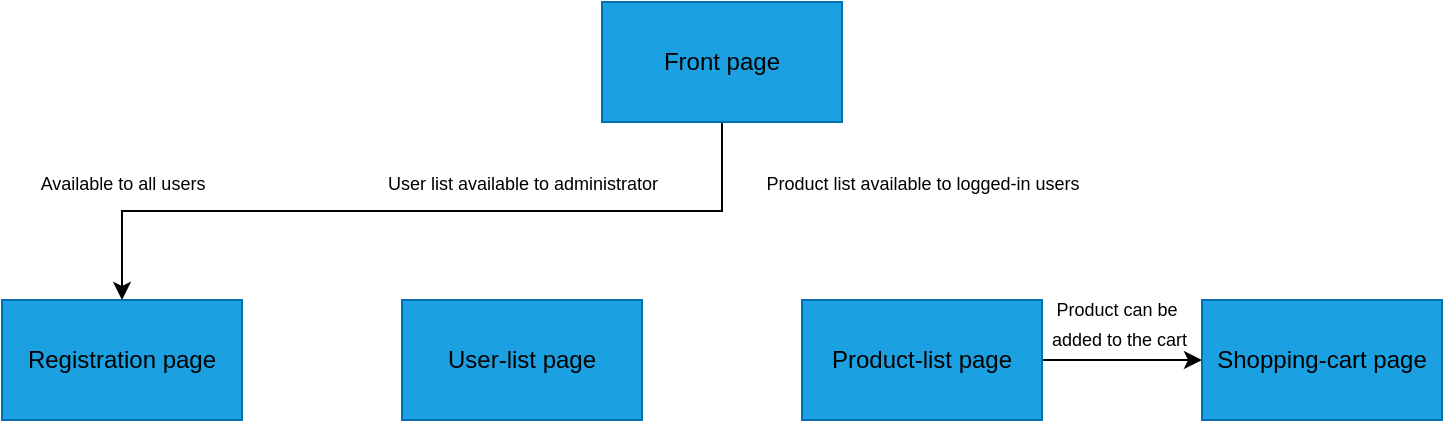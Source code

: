 <mxfile version="13.10.0" type="embed" pages="2">
    <diagram id="8_VX8Ra4IixBfOPotnvt" name="Page-2">
        <mxGraphModel dx="840" dy="401" grid="1" gridSize="10" guides="1" tooltips="1" connect="1" arrows="1" fold="1" page="1" pageScale="1" pageWidth="827" pageHeight="1169" math="0" shadow="0">
            <root>
                <mxCell id="0VAPw5uVnjP7SypxiRjC-0"/>
                <mxCell id="0VAPw5uVnjP7SypxiRjC-1" parent="0VAPw5uVnjP7SypxiRjC-0"/>
                <mxCell id="0VAPw5uVnjP7SypxiRjC-9" style="edgeStyle=orthogonalEdgeStyle;rounded=0;orthogonalLoop=1;jettySize=auto;html=1;exitX=0.5;exitY=1;exitDx=0;exitDy=0;entryX=0.5;entryY=0;entryDx=0;entryDy=0;" edge="1" parent="0VAPw5uVnjP7SypxiRjC-1" source="0VAPw5uVnjP7SypxiRjC-2" target="0VAPw5uVnjP7SypxiRjC-4">
                    <mxGeometry relative="1" as="geometry"/>
                </mxCell>
                <mxCell id="0VAPw5uVnjP7SypxiRjC-2" value="&lt;font color=&quot;#000000&quot;&gt;&lt;span style=&quot;background-color: rgb(27 , 161 , 226)&quot;&gt;Front page&lt;br&gt;&lt;/span&gt;&lt;/font&gt;" style="whiteSpace=wrap;html=1;fillColor=#1ba1e2;strokeColor=#006EAF;fontColor=#ffffff;" vertex="1" parent="0VAPw5uVnjP7SypxiRjC-1">
                    <mxGeometry x="360" y="40" width="120" height="60" as="geometry"/>
                </mxCell>
                <mxCell id="0VAPw5uVnjP7SypxiRjC-4" value="&lt;font color=&quot;#000000&quot;&gt;&lt;span style=&quot;background-color: rgb(27 , 161 , 226)&quot;&gt;Registration page&lt;br&gt;&lt;/span&gt;&lt;/font&gt;" style="whiteSpace=wrap;html=1;fillColor=#1ba1e2;strokeColor=#006EAF;fontColor=#ffffff;" vertex="1" parent="0VAPw5uVnjP7SypxiRjC-1">
                    <mxGeometry x="60" y="189" width="120" height="60" as="geometry"/>
                </mxCell>
                <mxCell id="0VAPw5uVnjP7SypxiRjC-5" value="&lt;font color=&quot;#000000&quot;&gt;&lt;span style=&quot;background-color: rgb(27 , 161 , 226)&quot;&gt;User-list page&lt;br&gt;&lt;/span&gt;&lt;/font&gt;" style="whiteSpace=wrap;html=1;fillColor=#1ba1e2;strokeColor=#006EAF;fontColor=#ffffff;" vertex="1" parent="0VAPw5uVnjP7SypxiRjC-1">
                    <mxGeometry x="260" y="189" width="120" height="60" as="geometry"/>
                </mxCell>
                <mxCell id="0VAPw5uVnjP7SypxiRjC-16" style="edgeStyle=none;rounded=0;orthogonalLoop=1;jettySize=auto;html=1;exitX=1;exitY=0.5;exitDx=0;exitDy=0;entryX=0;entryY=0.5;entryDx=0;entryDy=0;" edge="1" parent="0VAPw5uVnjP7SypxiRjC-1" source="0VAPw5uVnjP7SypxiRjC-6" target="0VAPw5uVnjP7SypxiRjC-7">
                    <mxGeometry relative="1" as="geometry"/>
                </mxCell>
                <mxCell id="0VAPw5uVnjP7SypxiRjC-6" value="&lt;font color=&quot;#000000&quot;&gt;&lt;span style=&quot;background-color: rgb(27 , 161 , 226)&quot;&gt;Product-list page&lt;br&gt;&lt;/span&gt;&lt;/font&gt;" style="whiteSpace=wrap;html=1;fillColor=#1ba1e2;strokeColor=#006EAF;fontColor=#ffffff;" vertex="1" parent="0VAPw5uVnjP7SypxiRjC-1">
                    <mxGeometry x="460" y="189" width="120" height="60" as="geometry"/>
                </mxCell>
                <mxCell id="0VAPw5uVnjP7SypxiRjC-7" value="&lt;font color=&quot;#000000&quot;&gt;&lt;span style=&quot;background-color: rgb(27 , 161 , 226)&quot;&gt;Shopping-cart page&lt;br&gt;&lt;/span&gt;&lt;/font&gt;" style="whiteSpace=wrap;html=1;fillColor=#1ba1e2;strokeColor=#006EAF;fontColor=#ffffff;" vertex="1" parent="0VAPw5uVnjP7SypxiRjC-1">
                    <mxGeometry x="660" y="189" width="120" height="60" as="geometry"/>
                </mxCell>
                <mxCell id="0VAPw5uVnjP7SypxiRjC-13" value="&lt;font style=&quot;font-size: 9px&quot;&gt;Available to all users&lt;/font&gt;" style="text;html=1;align=center;verticalAlign=middle;resizable=0;points=[];autosize=1;" vertex="1" parent="0VAPw5uVnjP7SypxiRjC-1">
                    <mxGeometry x="70" y="120" width="100" height="20" as="geometry"/>
                </mxCell>
                <mxCell id="0VAPw5uVnjP7SypxiRjC-14" value="&lt;font style=&quot;font-size: 9px&quot;&gt;User list available to administrator&lt;/font&gt;" style="text;html=1;align=center;verticalAlign=middle;resizable=0;points=[];autosize=1;" vertex="1" parent="0VAPw5uVnjP7SypxiRjC-1">
                    <mxGeometry x="245" y="120" width="150" height="20" as="geometry"/>
                </mxCell>
                <mxCell id="0VAPw5uVnjP7SypxiRjC-15" value="&lt;font style=&quot;font-size: 9px&quot;&gt;Product list available to logged-in users&lt;/font&gt;" style="text;html=1;align=center;verticalAlign=middle;resizable=0;points=[];autosize=1;" vertex="1" parent="0VAPw5uVnjP7SypxiRjC-1">
                    <mxGeometry x="435" y="120" width="170" height="20" as="geometry"/>
                </mxCell>
                <mxCell id="0VAPw5uVnjP7SypxiRjC-17" value="&lt;font style=&quot;font-size: 9px&quot;&gt;Product can be&lt;br&gt;&amp;nbsp;added to the cart&lt;/font&gt;" style="text;html=1;align=center;verticalAlign=middle;resizable=0;points=[];autosize=1;" vertex="1" parent="0VAPw5uVnjP7SypxiRjC-1">
                    <mxGeometry x="572" y="180" width="90" height="40" as="geometry"/>
                </mxCell>
            </root>
        </mxGraphModel>
    </diagram>
    <diagram id="kgpKYQtTHZ0yAKxKKP6v" name="Page-1">
        <mxGraphModel dx="650" dy="297" grid="1" gridSize="10" guides="1" tooltips="1" connect="1" arrows="1" fold="1" page="1" pageScale="1" pageWidth="850" pageHeight="1100" math="0" shadow="0">
            <root>
                <mxCell id="0"/>
                <mxCell id="1" parent="0"/>
                <mxCell id="nOQ_-ACKRYEplVazpKqP-90" value="find(email)" style="html=1;verticalAlign=bottom;endArrow=block;entryX=0.48;entryY=0.79;entryDx=0;entryDy=0;entryPerimeter=0;" parent="1" source="nOQ_-ACKRYEplVazpKqP-36" target="nOQ_-ACKRYEplVazpKqP-48" edge="1">
                    <mxGeometry width="80" relative="1" as="geometry">
                        <mxPoint x="2370" y="919.5" as="sourcePoint"/>
                        <mxPoint x="2450" y="919.5" as="targetPoint"/>
                    </mxGeometry>
                </mxCell>
                <mxCell id="3nuBFxr9cyL0pnOWT2aG-1" value="Webpage&#10;(Client)" style="shape=umlLifeline;perimeter=lifelinePerimeter;container=1;collapsible=0;recursiveResize=0;rounded=0;shadow=0;strokeWidth=1;" parent="1" vertex="1">
                    <mxGeometry x="220" y="440" width="100" height="300" as="geometry"/>
                </mxCell>
                <mxCell id="nOQ_-ACKRYEplVazpKqP-8" value="send given user details to server" style="html=1;verticalAlign=bottom;endArrow=block;" parent="3nuBFxr9cyL0pnOWT2aG-1" target="3nuBFxr9cyL0pnOWT2aG-5" edge="1">
                    <mxGeometry width="80" relative="1" as="geometry">
                        <mxPoint x="50" y="110" as="sourcePoint"/>
                        <mxPoint x="130" y="110" as="targetPoint"/>
                    </mxGeometry>
                </mxCell>
                <mxCell id="3nuBFxr9cyL0pnOWT2aG-5" value="Server" style="shape=umlLifeline;perimeter=lifelinePerimeter;container=1;collapsible=0;recursiveResize=0;rounded=0;shadow=0;strokeWidth=1;" parent="1" vertex="1">
                    <mxGeometry x="420" y="440" width="100" height="300" as="geometry"/>
                </mxCell>
                <mxCell id="nOQ_-ACKRYEplVazpKqP-16" value="create user" style="html=1;verticalAlign=bottom;endArrow=block;" parent="3nuBFxr9cyL0pnOWT2aG-5" target="SXvCzZ8Amg8NsQMC8TH4-1" edge="1">
                    <mxGeometry width="80" relative="1" as="geometry">
                        <mxPoint x="50" y="160" as="sourcePoint"/>
                        <mxPoint x="130" y="160" as="targetPoint"/>
                    </mxGeometry>
                </mxCell>
                <mxCell id="3nuBFxr9cyL0pnOWT2aG-7" value="return" style="verticalAlign=bottom;endArrow=open;dashed=1;endSize=8;exitX=0;exitY=0.95;shadow=0;strokeWidth=1;" parent="1" source="3nuBFxr9cyL0pnOWT2aG-6" target="3nuBFxr9cyL0pnOWT2aG-2" edge="1">
                    <mxGeometry relative="1" as="geometry">
                        <mxPoint x="255" y="486" as="targetPoint"/>
                    </mxGeometry>
                </mxCell>
                <mxCell id="3nuBFxr9cyL0pnOWT2aG-8" value="dispatch" style="verticalAlign=bottom;endArrow=block;entryX=0;entryY=0;shadow=0;strokeWidth=1;" parent="1" source="3nuBFxr9cyL0pnOWT2aG-2" target="3nuBFxr9cyL0pnOWT2aG-6" edge="1">
                    <mxGeometry relative="1" as="geometry">
                        <mxPoint x="255" y="410" as="sourcePoint"/>
                    </mxGeometry>
                </mxCell>
                <mxCell id="3nuBFxr9cyL0pnOWT2aG-9" value="callback" style="verticalAlign=bottom;endArrow=block;entryX=1;entryY=0;shadow=0;strokeWidth=1;" parent="1" source="3nuBFxr9cyL0pnOWT2aG-6" target="3nuBFxr9cyL0pnOWT2aG-4" edge="1">
                    <mxGeometry relative="1" as="geometry">
                        <mxPoint x="220" y="450" as="sourcePoint"/>
                    </mxGeometry>
                </mxCell>
                <mxCell id="3nuBFxr9cyL0pnOWT2aG-10" value="return" style="verticalAlign=bottom;endArrow=open;dashed=1;endSize=8;exitX=1;exitY=0.95;shadow=0;strokeWidth=1;" parent="1" source="3nuBFxr9cyL0pnOWT2aG-4" target="3nuBFxr9cyL0pnOWT2aG-6" edge="1">
                    <mxGeometry relative="1" as="geometry">
                        <mxPoint x="220" y="507" as="targetPoint"/>
                    </mxGeometry>
                </mxCell>
                <mxCell id="SXvCzZ8Amg8NsQMC8TH4-1" value="MongoDB &#10;database&#10;" style="shape=umlLifeline;perimeter=lifelinePerimeter;container=1;collapsible=0;recursiveResize=0;rounded=0;shadow=0;strokeWidth=1;size=40;" parent="1" vertex="1">
                    <mxGeometry x="640" y="440" width="100" height="300" as="geometry"/>
                </mxCell>
                <mxCell id="nOQ_-ACKRYEplVazpKqP-9" value="verify email does not exist" style="html=1;verticalAlign=bottom;endArrow=block;" parent="SXvCzZ8Amg8NsQMC8TH4-1" source="3nuBFxr9cyL0pnOWT2aG-5" edge="1">
                    <mxGeometry width="80" relative="1" as="geometry">
                        <mxPoint x="-110" y="120" as="sourcePoint"/>
                        <mxPoint x="50" y="120" as="targetPoint"/>
                    </mxGeometry>
                </mxCell>
                <mxCell id="nOQ_-ACKRYEplVazpKqP-1" value="Actor" style="shape=umlActor;verticalLabelPosition=bottom;verticalAlign=top;html=1;outlineConnect=0;" parent="1" vertex="1">
                    <mxGeometry x="80" y="430" width="30" height="60" as="geometry"/>
                </mxCell>
                <mxCell id="nOQ_-ACKRYEplVazpKqP-2" value="" style="endArrow=none;dashed=1;html=1;" parent="1" target="nOQ_-ACKRYEplVazpKqP-1" edge="1">
                    <mxGeometry width="50" height="50" relative="1" as="geometry">
                        <mxPoint x="95" y="740" as="sourcePoint"/>
                        <mxPoint x="450" y="400" as="targetPoint"/>
                    </mxGeometry>
                </mxCell>
                <mxCell id="nOQ_-ACKRYEplVazpKqP-4" value="" style="endArrow=classic;html=1;" parent="1" target="3nuBFxr9cyL0pnOWT2aG-1" edge="1">
                    <mxGeometry width="50" height="50" relative="1" as="geometry">
                        <mxPoint x="100" y="540" as="sourcePoint"/>
                        <mxPoint x="240" y="540" as="targetPoint"/>
                    </mxGeometry>
                </mxCell>
                <mxCell id="nOQ_-ACKRYEplVazpKqP-5" value="click register button" style="edgeLabel;html=1;align=center;verticalAlign=middle;resizable=0;points=[];" parent="nOQ_-ACKRYEplVazpKqP-4" vertex="1" connectable="0">
                    <mxGeometry x="-0.162" y="1" relative="1" as="geometry">
                        <mxPoint x="9" y="-9" as="offset"/>
                    </mxGeometry>
                </mxCell>
                <mxCell id="3nuBFxr9cyL0pnOWT2aG-4" value="" style="points=[];perimeter=orthogonalPerimeter;rounded=0;shadow=0;strokeWidth=1;" parent="1" vertex="1">
                    <mxGeometry x="240" y="1100" width="10" height="80" as="geometry"/>
                </mxCell>
                <mxCell id="SXvCzZ8Amg8NsQMC8TH4-2" value="" style="points=[];perimeter=orthogonalPerimeter;rounded=0;shadow=0;strokeWidth=1;" parent="1" vertex="1">
                    <mxGeometry x="630" y="1050" width="10" height="160" as="geometry"/>
                </mxCell>
                <mxCell id="nOQ_-ACKRYEplVazpKqP-14" value="email ok" style="html=1;verticalAlign=bottom;endArrow=open;dashed=1;endSize=8;" parent="1" target="3nuBFxr9cyL0pnOWT2aG-5" edge="1">
                    <mxGeometry relative="1" as="geometry">
                        <mxPoint x="690" y="580" as="sourcePoint"/>
                        <mxPoint x="610" y="580" as="targetPoint"/>
                    </mxGeometry>
                </mxCell>
                <mxCell id="3nuBFxr9cyL0pnOWT2aG-6" value="" style="points=[];perimeter=orthogonalPerimeter;rounded=0;shadow=0;strokeWidth=1;" parent="1" vertex="1">
                    <mxGeometry x="460" y="1050" width="10" height="160" as="geometry"/>
                </mxCell>
                <mxCell id="3nuBFxr9cyL0pnOWT2aG-2" value="" style="points=[];perimeter=orthogonalPerimeter;rounded=0;shadow=0;strokeWidth=1;" parent="1" vertex="1">
                    <mxGeometry x="220" y="1050" width="10" height="190" as="geometry"/>
                </mxCell>
                <mxCell id="nOQ_-ACKRYEplVazpKqP-17" value="register.html&#10;(Client)" style="shape=umlLifeline;perimeter=lifelinePerimeter;container=1;collapsible=0;recursiveResize=0;rounded=0;shadow=0;strokeWidth=1;" parent="1" vertex="1">
                    <mxGeometry x="960" y="440" width="100" height="600" as="geometry"/>
                </mxCell>
                <mxCell id="nOQ_-ACKRYEplVazpKqP-19" value="index.js &#10;(Server)" style="shape=umlLifeline;perimeter=lifelinePerimeter;container=1;collapsible=0;recursiveResize=0;rounded=0;shadow=0;strokeWidth=1;" parent="1" vertex="1">
                    <mxGeometry x="1590" y="440" width="100" height="610" as="geometry"/>
                </mxCell>
                <mxCell id="nOQ_-ACKRYEplVazpKqP-25" value="" style="endArrow=classic;html=1;" parent="1" source="nOQ_-ACKRYEplVazpKqP-62" edge="1">
                    <mxGeometry width="50" height="50" relative="1" as="geometry">
                        <mxPoint x="840" y="520" as="sourcePoint"/>
                        <mxPoint x="1008" y="526" as="targetPoint"/>
                    </mxGeometry>
                </mxCell>
                <mxCell id="nOQ_-ACKRYEplVazpKqP-26" value="click &quot;Register&quot; button" style="edgeLabel;html=1;align=center;verticalAlign=middle;resizable=0;points=[];" parent="nOQ_-ACKRYEplVazpKqP-25" vertex="1" connectable="0">
                    <mxGeometry x="-0.162" y="1" relative="1" as="geometry">
                        <mxPoint x="9" y="-9" as="offset"/>
                    </mxGeometry>
                </mxCell>
                <mxCell id="nOQ_-ACKRYEplVazpKqP-28" value="VIEW" style="text;html=1;align=center;verticalAlign=middle;resizable=0;points=[];autosize=1;" parent="1" vertex="1">
                    <mxGeometry x="985" y="380" width="50" height="20" as="geometry"/>
                </mxCell>
                <mxCell id="nOQ_-ACKRYEplVazpKqP-29" value="register.js&#10;(Client)" style="shape=umlLifeline;perimeter=lifelinePerimeter;container=1;collapsible=0;recursiveResize=0;rounded=0;shadow=0;strokeWidth=1;" parent="1" vertex="1">
                    <mxGeometry x="1160" y="440" width="100" height="600" as="geometry"/>
                </mxCell>
                <mxCell id="nOQ_-ACKRYEplVazpKqP-32" value="postOrPutJSON(url, method, userData)" style="html=1;verticalAlign=bottom;endArrow=block;" parent="nOQ_-ACKRYEplVazpKqP-29" target="nOQ_-ACKRYEplVazpKqP-31" edge="1">
                    <mxGeometry width="80" relative="1" as="geometry">
                        <mxPoint x="50" y="110" as="sourcePoint"/>
                        <mxPoint x="130" y="110" as="targetPoint"/>
                    </mxGeometry>
                </mxCell>
                <mxCell id="nOQ_-ACKRYEplVazpKqP-31" value="utils.js&#10;(Client)" style="shape=umlLifeline;perimeter=lifelinePerimeter;container=1;collapsible=0;recursiveResize=0;rounded=0;shadow=0;strokeWidth=1;" parent="1" vertex="1">
                    <mxGeometry x="1390" y="440" width="100" height="610" as="geometry"/>
                </mxCell>
                <mxCell id="nOQ_-ACKRYEplVazpKqP-33" value="fetch(method:POST, ..., body: userData)&amp;nbsp;" style="html=1;verticalAlign=bottom;endArrow=block;" parent="nOQ_-ACKRYEplVazpKqP-31" target="nOQ_-ACKRYEplVazpKqP-19" edge="1">
                    <mxGeometry width="80" relative="1" as="geometry">
                        <mxPoint x="50" y="120" as="sourcePoint"/>
                        <mxPoint x="130" y="120" as="targetPoint"/>
                    </mxGeometry>
                </mxCell>
                <mxCell id="nOQ_-ACKRYEplVazpKqP-30" value="submitNewUserHandler(event)&amp;nbsp;" style="html=1;verticalAlign=bottom;endArrow=block;" parent="1" target="nOQ_-ACKRYEplVazpKqP-29" edge="1">
                    <mxGeometry width="80" relative="1" as="geometry">
                        <mxPoint x="1020" y="543" as="sourcePoint"/>
                        <mxPoint x="1140" y="540" as="targetPoint"/>
                    </mxGeometry>
                </mxCell>
                <mxCell id="nOQ_-ACKRYEplVazpKqP-34" value="routes.js &#10;(Server)" style="shape=umlLifeline;perimeter=lifelinePerimeter;container=1;collapsible=0;recursiveResize=0;rounded=0;shadow=0;strokeWidth=1;" parent="1" vertex="1">
                    <mxGeometry x="1800" y="440" width="100" height="610" as="geometry"/>
                </mxCell>
                <mxCell id="nOQ_-ACKRYEplVazpKqP-37" value="routeToUserRegister(request, response)" style="html=1;verticalAlign=bottom;endArrow=block;" parent="nOQ_-ACKRYEplVazpKqP-34" edge="1">
                    <mxGeometry width="80" relative="1" as="geometry">
                        <mxPoint x="50" y="130" as="sourcePoint"/>
                        <mxPoint x="240" y="130" as="targetPoint"/>
                    </mxGeometry>
                </mxCell>
                <mxCell id="nOQ_-ACKRYEplVazpKqP-36" value="users.js &#10;(Server)" style="shape=umlLifeline;perimeter=lifelinePerimeter;container=1;collapsible=0;recursiveResize=0;rounded=0;shadow=0;strokeWidth=1;" parent="1" vertex="1">
                    <mxGeometry x="2000" y="440" width="100" height="610" as="geometry"/>
                </mxCell>
                <mxCell id="nOQ_-ACKRYEplVazpKqP-44" value="isJson(request)" style="html=1;verticalAlign=bottom;endArrow=block;" parent="nOQ_-ACKRYEplVazpKqP-36" target="nOQ_-ACKRYEplVazpKqP-43" edge="1">
                    <mxGeometry width="80" relative="1" as="geometry">
                        <mxPoint x="50" y="140" as="sourcePoint"/>
                        <mxPoint x="130" y="140" as="targetPoint"/>
                    </mxGeometry>
                </mxCell>
                <mxCell id="nOQ_-ACKRYEplVazpKqP-88" value="registerUser(response, userData)" style="edgeStyle=orthogonalEdgeStyle;html=1;align=left;spacingLeft=2;endArrow=block;rounded=0;entryX=1;entryY=0;" parent="nOQ_-ACKRYEplVazpKqP-36" target="nOQ_-ACKRYEplVazpKqP-87" edge="1">
                    <mxGeometry relative="1" as="geometry">
                        <mxPoint x="50" y="440" as="sourcePoint"/>
                        <Array as="points">
                            <mxPoint x="75" y="440"/>
                        </Array>
                    </mxGeometry>
                </mxCell>
                <mxCell id="nOQ_-ACKRYEplVazpKqP-87" value="" style="html=1;points=[];perimeter=orthogonalPerimeter;" parent="nOQ_-ACKRYEplVazpKqP-36" vertex="1">
                    <mxGeometry x="45" y="460" width="15" height="40" as="geometry"/>
                </mxCell>
                <mxCell id="nOQ_-ACKRYEplVazpKqP-35" value="requestHandler(request, response)" style="html=1;verticalAlign=bottom;endArrow=block;" parent="1" target="nOQ_-ACKRYEplVazpKqP-34" edge="1">
                    <mxGeometry width="80" relative="1" as="geometry">
                        <mxPoint x="1650" y="565" as="sourcePoint"/>
                        <mxPoint x="1720" y="560" as="targetPoint"/>
                    </mxGeometry>
                </mxCell>
                <mxCell id="nOQ_-ACKRYEplVazpKqP-38" value="CONTROLLER" style="text;html=1;align=center;verticalAlign=middle;resizable=0;points=[];autosize=1;" parent="1" vertex="1">
                    <mxGeometry x="2000" y="380" width="100" height="20" as="geometry"/>
                </mxCell>
                <mxCell id="nOQ_-ACKRYEplVazpKqP-41" value="Alternative" style="shape=umlFrame;whiteSpace=wrap;html=1;width=70;height=40;" parent="1" vertex="1">
                    <mxGeometry x="400" y="170" width="320" height="200" as="geometry"/>
                </mxCell>
                <mxCell id="nOQ_-ACKRYEplVazpKqP-43" value="requestUtils.js &#10;(Server)" style="shape=umlLifeline;perimeter=lifelinePerimeter;container=1;collapsible=0;recursiveResize=0;rounded=0;shadow=0;strokeWidth=1;" parent="1" vertex="1">
                    <mxGeometry x="2200" y="440" width="100" height="600" as="geometry"/>
                </mxCell>
                <mxCell id="nOQ_-ACKRYEplVazpKqP-46" value="responseUtils.js &#10;(Server)" style="shape=umlLifeline;perimeter=lifelinePerimeter;container=1;collapsible=0;recursiveResize=0;rounded=0;shadow=0;strokeWidth=1;" parent="1" vertex="1">
                    <mxGeometry x="2400" y="440" width="100" height="610" as="geometry"/>
                </mxCell>
                <mxCell id="nOQ_-ACKRYEplVazpKqP-73" value="sendJson(response, { error: errorMsg }, 400)" style="edgeStyle=orthogonalEdgeStyle;html=1;align=left;spacingLeft=2;endArrow=block;rounded=0;entryX=1;entryY=0;" parent="nOQ_-ACKRYEplVazpKqP-46" target="nOQ_-ACKRYEplVazpKqP-72" edge="1">
                    <mxGeometry relative="1" as="geometry">
                        <mxPoint x="50" y="210" as="sourcePoint"/>
                        <Array as="points">
                            <mxPoint x="75" y="210"/>
                        </Array>
                    </mxGeometry>
                </mxCell>
                <mxCell id="nOQ_-ACKRYEplVazpKqP-75" value="" style="html=1;points=[];perimeter=orthogonalPerimeter;" parent="nOQ_-ACKRYEplVazpKqP-46" vertex="1">
                    <mxGeometry x="45" y="180" width="10" height="100" as="geometry"/>
                </mxCell>
                <mxCell id="nOQ_-ACKRYEplVazpKqP-72" value="" style="html=1;points=[];perimeter=orthogonalPerimeter;" parent="nOQ_-ACKRYEplVazpKqP-46" vertex="1">
                    <mxGeometry x="45" y="230" width="15" height="40" as="geometry"/>
                </mxCell>
                <mxCell id="nOQ_-ACKRYEplVazpKqP-48" value="user.js &#10;(Server)" style="shape=umlLifeline;perimeter=lifelinePerimeter;container=1;collapsible=0;recursiveResize=0;rounded=0;shadow=0;strokeWidth=1;" parent="1" vertex="1">
                    <mxGeometry x="2600" y="440" width="100" height="610" as="geometry"/>
                </mxCell>
                <mxCell id="nOQ_-ACKRYEplVazpKqP-91" value="users.find(email)" style="html=1;verticalAlign=bottom;endArrow=block;" parent="nOQ_-ACKRYEplVazpKqP-48" target="nOQ_-ACKRYEplVazpKqP-56" edge="1">
                    <mxGeometry width="80" relative="1" as="geometry">
                        <mxPoint x="50" y="490" as="sourcePoint"/>
                        <mxPoint x="130" y="490" as="targetPoint"/>
                    </mxGeometry>
                </mxCell>
                <mxCell id="nOQ_-ACKRYEplVazpKqP-49" value="responseUtils.badReques(res, msg)" style="html=1;verticalAlign=bottom;endArrow=block;" parent="1" source="nOQ_-ACKRYEplVazpKqP-36" edge="1">
                    <mxGeometry width="80" relative="1" as="geometry">
                        <mxPoint x="2250" y="630" as="sourcePoint"/>
                        <mxPoint x="2450" y="630.5" as="targetPoint"/>
                    </mxGeometry>
                </mxCell>
                <mxCell id="nOQ_-ACKRYEplVazpKqP-52" value="return false" style="html=1;verticalAlign=bottom;endArrow=open;dashed=1;endSize=8;" parent="1" source="nOQ_-ACKRYEplVazpKqP-43" edge="1">
                    <mxGeometry relative="1" as="geometry">
                        <mxPoint x="2250" y="600" as="sourcePoint"/>
                        <mxPoint x="2060" y="654" as="targetPoint"/>
                    </mxGeometry>
                </mxCell>
                <mxCell id="nOQ_-ACKRYEplVazpKqP-54" value="If request content type &lt;br&gt;is not application/json" style="text;html=1;align=center;verticalAlign=middle;resizable=0;points=[];autosize=1;" parent="1" vertex="1">
                    <mxGeometry x="1050" y="590" width="130" height="30" as="geometry"/>
                </mxCell>
                <mxCell id="nOQ_-ACKRYEplVazpKqP-56" value="MongoDB&#10;(database)" style="shape=umlLifeline;perimeter=lifelinePerimeter;container=1;collapsible=0;recursiveResize=0;rounded=0;shadow=0;strokeWidth=1;" parent="1" vertex="1">
                    <mxGeometry x="2800" y="440" width="100" height="610" as="geometry"/>
                </mxCell>
                <mxCell id="nOQ_-ACKRYEplVazpKqP-57" value="response.end(JSON.stringify(payload)" style="html=1;verticalAlign=bottom;endArrow=open;dashed=1;endSize=8;" parent="1" target="nOQ_-ACKRYEplVazpKqP-31" edge="1">
                    <mxGeometry relative="1" as="geometry">
                        <mxPoint x="2440" y="699" as="sourcePoint"/>
                        <mxPoint x="2370" y="650" as="targetPoint"/>
                    </mxGeometry>
                </mxCell>
                <mxCell id="nOQ_-ACKRYEplVazpKqP-58" value="return response" style="html=1;verticalAlign=bottom;endArrow=open;dashed=1;endSize=8;" parent="1" edge="1">
                    <mxGeometry relative="1" as="geometry">
                        <mxPoint x="1430" y="710" as="sourcePoint"/>
                        <mxPoint x="1210" y="710" as="targetPoint"/>
                    </mxGeometry>
                </mxCell>
                <mxCell id="nOQ_-ACKRYEplVazpKqP-59" value="createNotification&lt;br&gt;(response.error, notificationContainer, false);" style="html=1;verticalAlign=bottom;endArrow=block;" parent="1" target="nOQ_-ACKRYEplVazpKqP-31" edge="1">
                    <mxGeometry x="0.003" width="80" relative="1" as="geometry">
                        <mxPoint x="1220" y="744" as="sourcePoint"/>
                        <mxPoint x="1330" y="680" as="targetPoint"/>
                        <mxPoint as="offset"/>
                    </mxGeometry>
                </mxCell>
                <mxCell id="nOQ_-ACKRYEplVazpKqP-60" value="MODEL" style="text;html=1;align=center;verticalAlign=middle;resizable=0;points=[];autosize=1;" parent="1" vertex="1">
                    <mxGeometry x="2620" y="380" width="60" height="20" as="geometry"/>
                </mxCell>
                <mxCell id="nOQ_-ACKRYEplVazpKqP-61" value="append html-document with temporary warning &quot;Bad Request&quot;" style="html=1;verticalAlign=bottom;endArrow=open;dashed=1;endSize=8;" parent="1" target="nOQ_-ACKRYEplVazpKqP-17" edge="1">
                    <mxGeometry relative="1" as="geometry">
                        <mxPoint x="1430" y="769" as="sourcePoint"/>
                        <mxPoint x="890" y="730" as="targetPoint"/>
                    </mxGeometry>
                </mxCell>
                <mxCell id="nOQ_-ACKRYEplVazpKqP-62" value="" style="shape=umlLifeline;participant=umlActor;perimeter=lifelinePerimeter;whiteSpace=wrap;html=1;container=1;collapsible=0;recursiveResize=0;verticalAlign=top;spacingTop=36;outlineConnect=0;" parent="1" vertex="1">
                    <mxGeometry x="820" y="440" width="20" height="600" as="geometry"/>
                </mxCell>
                <mxCell id="nOQ_-ACKRYEplVazpKqP-77" value="parseBodyJson(request)" style="html=1;verticalAlign=bottom;endArrow=block;" parent="1" target="nOQ_-ACKRYEplVazpKqP-43" edge="1">
                    <mxGeometry width="80" relative="1" as="geometry">
                        <mxPoint x="2060" y="841" as="sourcePoint"/>
                        <mxPoint x="2130" y="850" as="targetPoint"/>
                    </mxGeometry>
                </mxCell>
                <mxCell id="nOQ_-ACKRYEplVazpKqP-89" value="" style="html=1;points=[];perimeter=orthogonalPerimeter;" parent="1" vertex="1">
                    <mxGeometry x="2045" y="540" width="10" height="470" as="geometry"/>
                </mxCell>
                <mxCell id="nOQ_-ACKRYEplVazpKqP-47" value="opt" style="shape=umlFrame;whiteSpace=wrap;html=1;" parent="1" vertex="1">
                    <mxGeometry x="985" y="590" width="1750" height="210" as="geometry"/>
                </mxCell>
                <mxCell id="nOQ_-ACKRYEplVazpKqP-78" value="return JSON data as userData" style="html=1;verticalAlign=bottom;endArrow=open;dashed=1;endSize=8;" parent="1" target="nOQ_-ACKRYEplVazpKqP-36" edge="1">
                    <mxGeometry relative="1" as="geometry">
                        <mxPoint x="2250" y="860" as="sourcePoint"/>
                        <mxPoint x="2170" y="860" as="targetPoint"/>
                    </mxGeometry>
                </mxCell>
                <mxCell id="nOQ_-ACKRYEplVazpKqP-55" value="return true" style="html=1;verticalAlign=bottom;endArrow=open;dashed=1;endSize=8;" parent="1" target="nOQ_-ACKRYEplVazpKqP-36" edge="1">
                    <mxGeometry relative="1" as="geometry">
                        <mxPoint x="2250" y="820" as="sourcePoint"/>
                        <mxPoint x="2060" y="960" as="targetPoint"/>
                    </mxGeometry>
                </mxCell>
                <mxCell id="HreHPi5UpyVrHctkIqnN-1" value="return mongoose document object&amp;nbsp;" style="html=1;verticalAlign=bottom;endArrow=open;dashed=1;endSize=8;" parent="1" target="nOQ_-ACKRYEplVazpKqP-48" edge="1">
                    <mxGeometry relative="1" as="geometry">
                        <mxPoint x="2850" y="950" as="sourcePoint"/>
                        <mxPoint x="2770" y="950" as="targetPoint"/>
                    </mxGeometry>
                </mxCell>
            </root>
        </mxGraphModel>
    </diagram>
</mxfile>